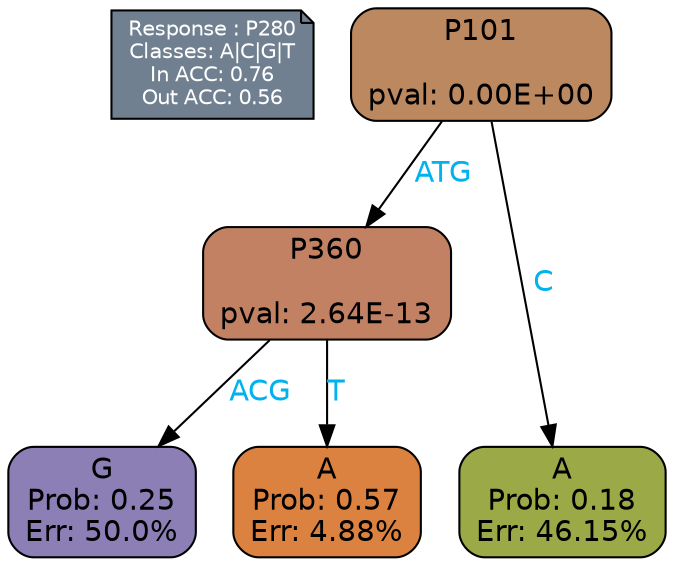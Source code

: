 digraph Tree {
node [shape=box, style="filled, rounded", color="black", fontname=helvetica] ;
graph [ranksep=equally, splines=polylines, bgcolor=transparent, dpi=600] ;
edge [fontname=helvetica] ;
LEGEND [label="Response : P280
Classes: A|C|G|T
In ACC: 0.76
Out ACC: 0.56
",shape=note,align=left,style=filled,fillcolor="slategray",fontcolor="white",fontsize=10];1 [label="P101

pval: 0.00E+00", fillcolor="#bc885f"] ;
2 [label="P360

pval: 2.64E-13", fillcolor="#c38164"] ;
3 [label="G
Prob: 0.25
Err: 50.0%", fillcolor="#8b7fb5"] ;
4 [label="A
Prob: 0.57
Err: 4.88%", fillcolor="#dc8241"] ;
5 [label="A
Prob: 0.18
Err: 46.15%", fillcolor="#9ba946"] ;
1 -> 2 [label="ATG",fontcolor=deepskyblue2] ;
1 -> 5 [label="C",fontcolor=deepskyblue2] ;
2 -> 3 [label="ACG",fontcolor=deepskyblue2] ;
2 -> 4 [label="T",fontcolor=deepskyblue2] ;
{rank = same; 3;4;5;}{rank = same; LEGEND;1;}}